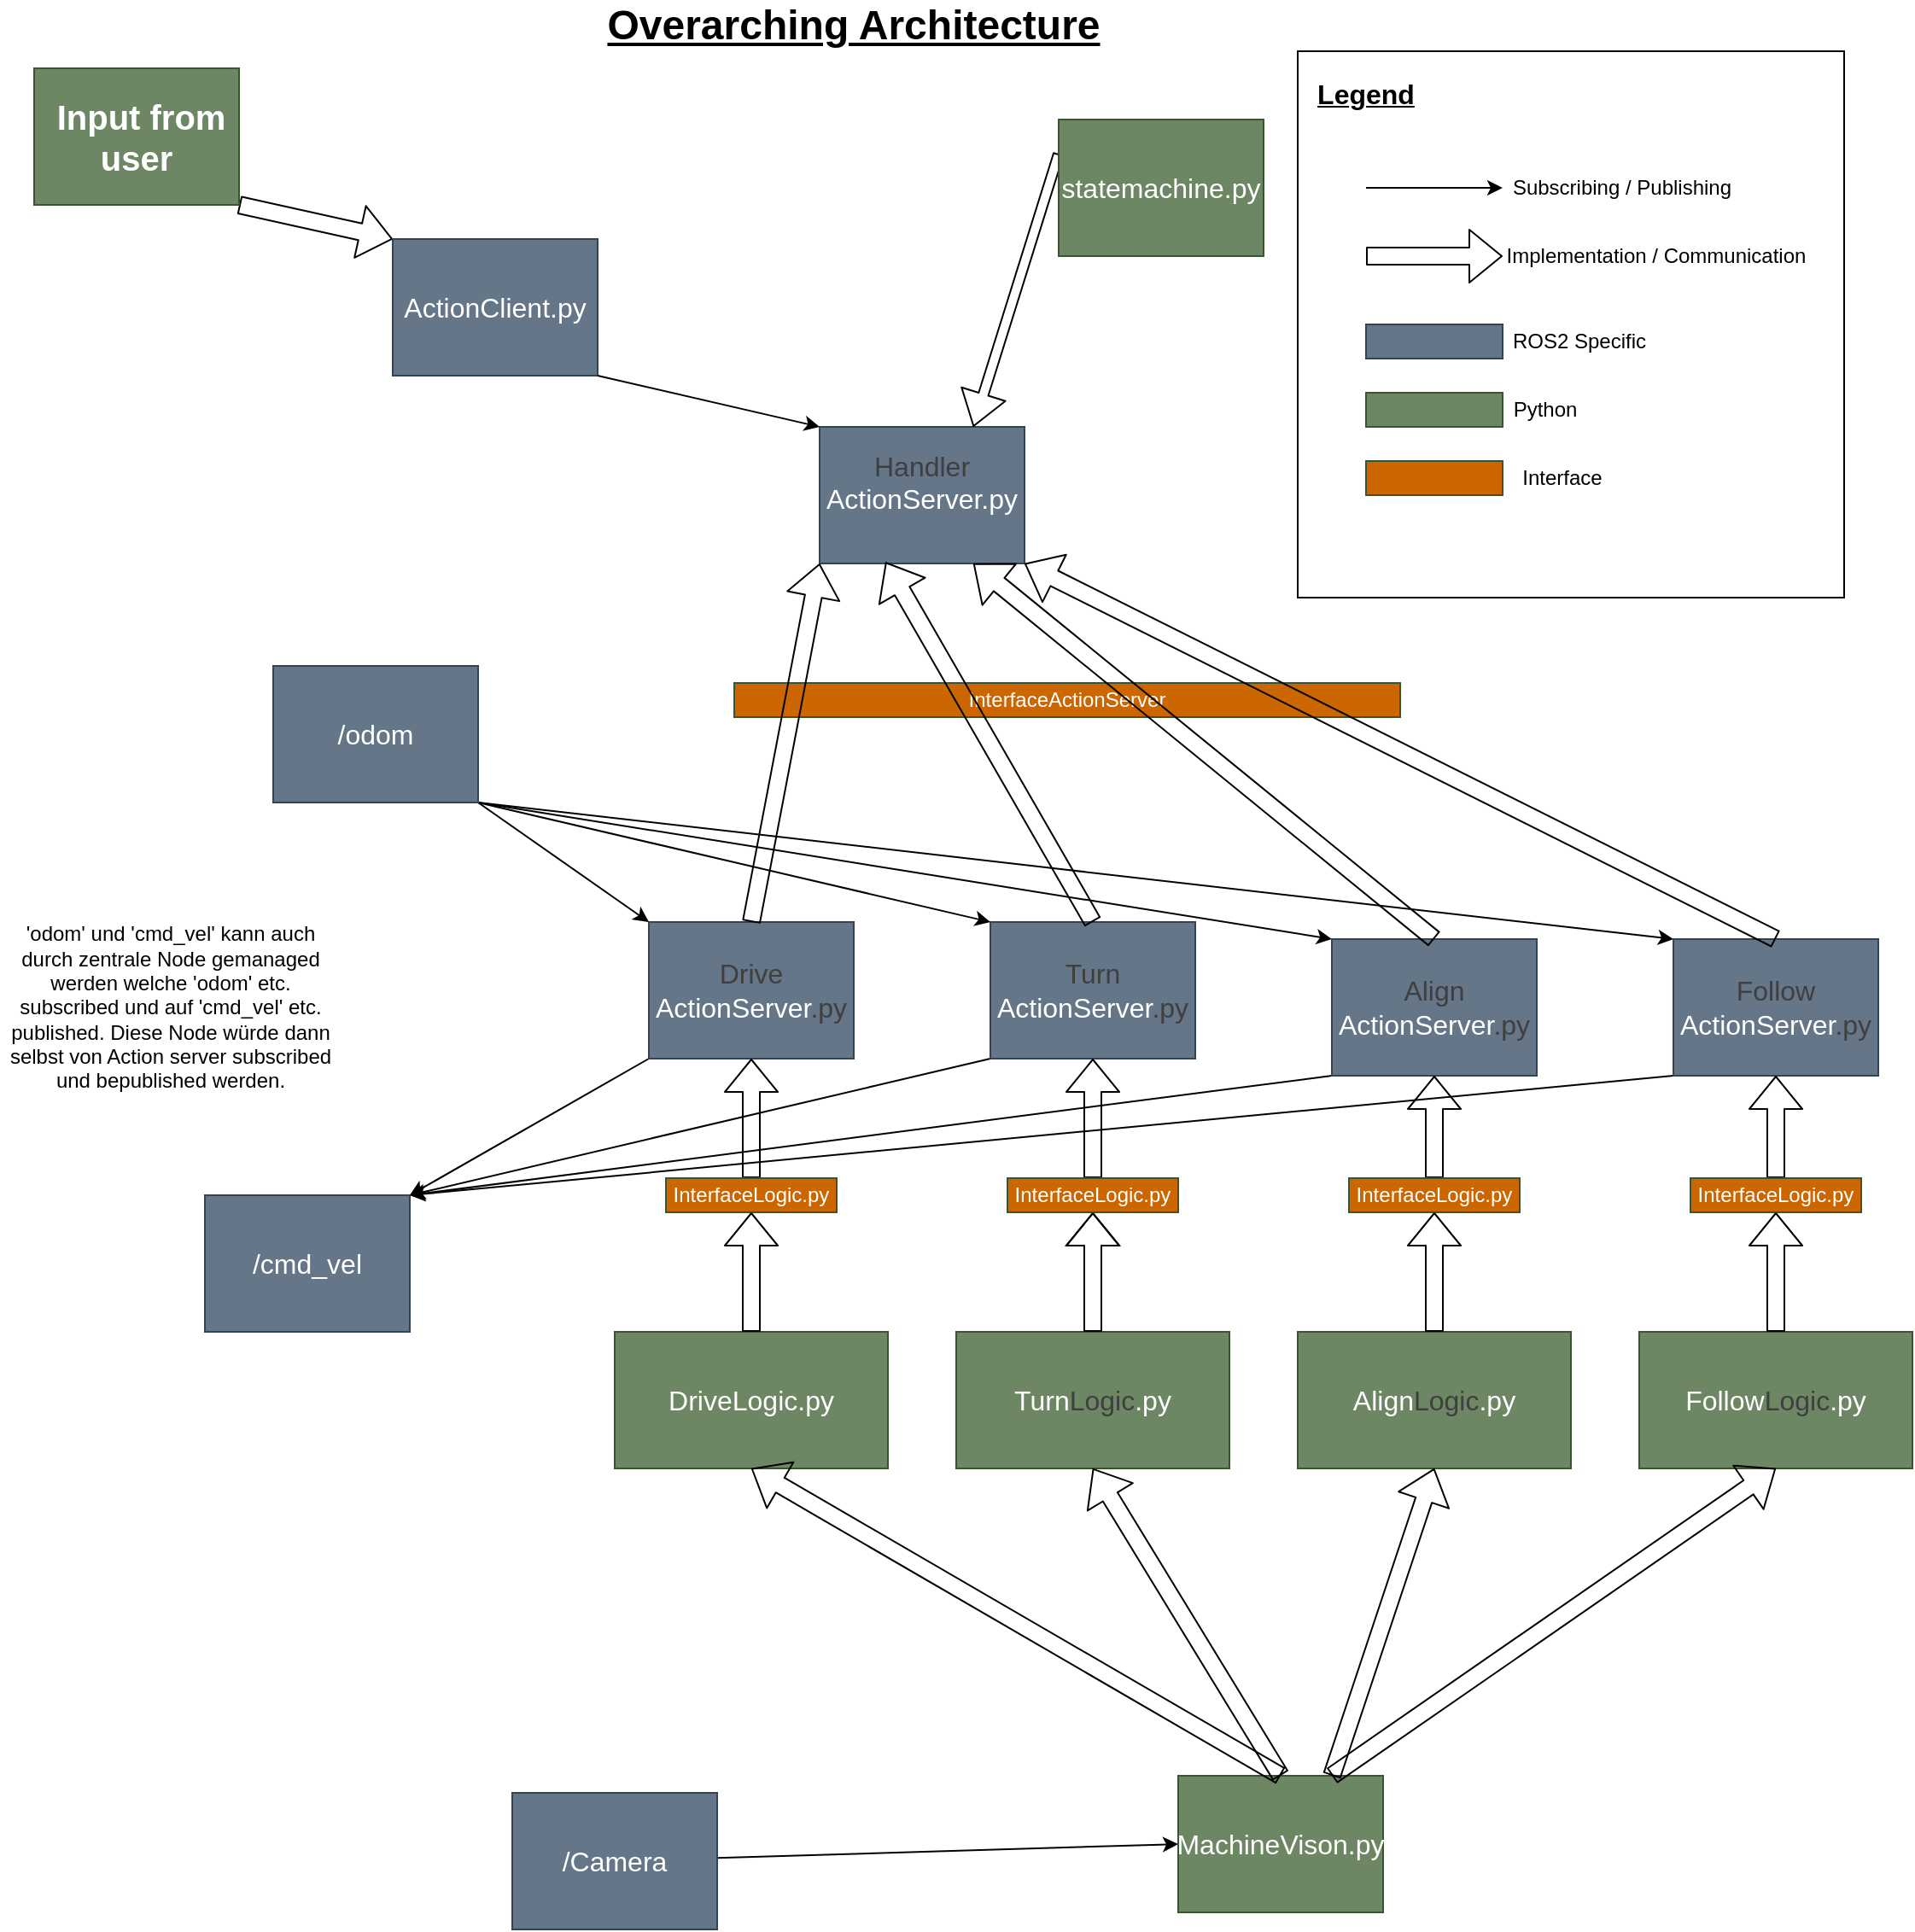 <mxfile>
    <diagram id="gtKjTpJzurGY9o9Cmban" name="Overarching System">
        <mxGraphModel dx="1263" dy="534" grid="1" gridSize="10" guides="1" tooltips="1" connect="1" arrows="1" fold="1" page="1" pageScale="1" pageWidth="1169" pageHeight="827" math="0" shadow="0">
            <root>
                <mxCell id="0"/>
                <mxCell id="1" parent="0"/>
                <mxCell id="54" value="" style="rounded=0;whiteSpace=wrap;html=1;fillColor=none;" parent="1" vertex="1">
                    <mxGeometry x="840" y="40" width="320" height="320" as="geometry"/>
                </mxCell>
                <mxCell id="31" style="edgeStyle=none;html=1;exitX=0;exitY=1;exitDx=0;exitDy=0;entryX=1;entryY=0;entryDx=0;entryDy=0;" parent="1" source="2" target="7" edge="1">
                    <mxGeometry relative="1" as="geometry"/>
                </mxCell>
                <mxCell id="2" value="&lt;div&gt;&lt;font style=&quot;font-size: 16px;&quot;&gt;&lt;span style=&quot;color: rgb(63, 63, 63);&quot;&gt;Drive&lt;/span&gt;&lt;/font&gt;&lt;/div&gt;&lt;font style=&quot;font-size: 16px;&quot;&gt;ActionServer&lt;/font&gt;&lt;span style=&quot;color: rgb(63, 63, 63); font-size: 16px; background-color: transparent;&quot;&gt;.py&lt;/span&gt;" style="rounded=0;whiteSpace=wrap;html=1;fillColor=#647687;fontColor=#ffffff;strokeColor=#314354;" parent="1" vertex="1">
                    <mxGeometry x="460" y="550" width="120" height="80" as="geometry"/>
                </mxCell>
                <mxCell id="32" style="edgeStyle=none;html=1;exitX=0;exitY=1;exitDx=0;exitDy=0;entryX=1;entryY=0;entryDx=0;entryDy=0;" parent="1" source="3" target="7" edge="1">
                    <mxGeometry relative="1" as="geometry"/>
                </mxCell>
                <mxCell id="3" value="&lt;div&gt;&lt;font style=&quot;font-size: 16px;&quot;&gt;&lt;span style=&quot;color: rgb(63, 63, 63);&quot;&gt;Turn&lt;/span&gt;&lt;/font&gt;&lt;/div&gt;&lt;font style=&quot;font-size: 16px;&quot;&gt;ActionServer&lt;/font&gt;&lt;span style=&quot;color: rgb(63, 63, 63); font-size: 16px; background-color: transparent;&quot;&gt;.py&lt;/span&gt;" style="rounded=0;whiteSpace=wrap;html=1;fillColor=#647687;fontColor=#ffffff;strokeColor=#314354;" parent="1" vertex="1">
                    <mxGeometry x="660" y="550" width="120" height="80" as="geometry"/>
                </mxCell>
                <mxCell id="4" value="&lt;div&gt;&lt;font style=&quot;font-size: 16px;&quot;&gt;&lt;span style=&quot;color: rgb(63, 63, 63);&quot;&gt;Handler&lt;/span&gt;&lt;/font&gt;&lt;/div&gt;&lt;font style=&quot;font-size: 16px;&quot;&gt;ActionServer.py&lt;/font&gt;&lt;div&gt;&lt;br&gt;&lt;/div&gt;" style="rounded=0;whiteSpace=wrap;html=1;fillColor=#647687;fontColor=#ffffff;strokeColor=#314354;" parent="1" vertex="1">
                    <mxGeometry x="560" y="260" width="120" height="80" as="geometry"/>
                </mxCell>
                <mxCell id="7" value="&lt;span style=&quot;font-size: 16px;&quot;&gt;/cmd_vel&lt;/span&gt;" style="rounded=0;whiteSpace=wrap;html=1;fillColor=#647687;fontColor=#ffffff;strokeColor=#314354;" parent="1" vertex="1">
                    <mxGeometry x="200" y="710" width="120" height="80" as="geometry"/>
                </mxCell>
                <mxCell id="46" style="edgeStyle=none;html=1;exitX=1;exitY=1;exitDx=0;exitDy=0;entryX=0;entryY=0;entryDx=0;entryDy=0;" parent="1" source="8" target="2" edge="1">
                    <mxGeometry relative="1" as="geometry"/>
                </mxCell>
                <mxCell id="47" style="edgeStyle=none;html=1;exitX=1;exitY=1;exitDx=0;exitDy=0;entryX=0;entryY=0;entryDx=0;entryDy=0;" parent="1" source="8" target="3" edge="1">
                    <mxGeometry relative="1" as="geometry"/>
                </mxCell>
                <mxCell id="123" style="edgeStyle=none;html=1;exitX=1;exitY=1;exitDx=0;exitDy=0;entryX=0;entryY=0;entryDx=0;entryDy=0;" parent="1" source="8" target="76" edge="1">
                    <mxGeometry relative="1" as="geometry"/>
                </mxCell>
                <mxCell id="124" style="edgeStyle=none;html=1;entryX=0;entryY=0;entryDx=0;entryDy=0;" parent="1" target="98" edge="1">
                    <mxGeometry relative="1" as="geometry">
                        <mxPoint x="360" y="480" as="sourcePoint"/>
                    </mxGeometry>
                </mxCell>
                <mxCell id="8" value="&lt;span style=&quot;font-size: 16px;&quot;&gt;/odom&lt;/span&gt;" style="rounded=0;whiteSpace=wrap;html=1;fillColor=#647687;fontColor=#ffffff;strokeColor=#314354;" parent="1" vertex="1">
                    <mxGeometry x="240" y="400" width="120" height="80" as="geometry"/>
                </mxCell>
                <mxCell id="10" value="&lt;span style=&quot;font-size: 16px;&quot;&gt;Turn&lt;/span&gt;&lt;span style=&quot;color: rgb(63, 63, 63); font-size: 16px;&quot;&gt;Logic&lt;/span&gt;&lt;span style=&quot;font-size: 16px;&quot;&gt;.py&lt;/span&gt;" style="rounded=0;whiteSpace=wrap;html=1;fillColor=#6d8764;fontColor=#ffffff;strokeColor=#3A5431;" parent="1" vertex="1">
                    <mxGeometry x="640" y="790" width="160" height="80" as="geometry"/>
                </mxCell>
                <mxCell id="38" style="edgeStyle=none;html=1;exitX=0;exitY=0.25;exitDx=0;exitDy=0;entryX=0.75;entryY=0;entryDx=0;entryDy=0;shape=flexArrow;width=5.882;endSize=6.176;" parent="1" source="12" target="4" edge="1">
                    <mxGeometry relative="1" as="geometry"/>
                </mxCell>
                <mxCell id="12" value="&lt;span style=&quot;font-size: 16px;&quot;&gt;statemachine.py&lt;/span&gt;" style="rounded=0;whiteSpace=wrap;html=1;fillColor=#6d8764;fontColor=#ffffff;strokeColor=#3A5431;" parent="1" vertex="1">
                    <mxGeometry x="700" y="80" width="120" height="80" as="geometry"/>
                </mxCell>
                <mxCell id="24" value="&lt;font style=&quot;font-size: 24px;&quot;&gt;&lt;b style=&quot;&quot;&gt;&lt;u style=&quot;&quot;&gt;Overarching Architecture&lt;/u&gt;&lt;/b&gt;&lt;/font&gt;" style="text;html=1;align=center;verticalAlign=middle;whiteSpace=wrap;rounded=0;" parent="1" vertex="1">
                    <mxGeometry x="400" y="10" width="360" height="30" as="geometry"/>
                </mxCell>
                <mxCell id="82" style="edgeStyle=none;html=1;entryX=0;entryY=0.5;entryDx=0;entryDy=0;" parent="1" source="39" target="40" edge="1">
                    <mxGeometry relative="1" as="geometry"/>
                </mxCell>
                <mxCell id="39" value="&lt;span style=&quot;font-size: 16px;&quot;&gt;/Camera&lt;/span&gt;" style="rounded=0;whiteSpace=wrap;html=1;fillColor=#647687;fontColor=#ffffff;strokeColor=#314354;" parent="1" vertex="1">
                    <mxGeometry x="380" y="1060" width="120" height="80" as="geometry"/>
                </mxCell>
                <mxCell id="40" value="&lt;span style=&quot;font-size: 16px;&quot;&gt;MachineVison.py&lt;/span&gt;" style="rounded=0;whiteSpace=wrap;html=1;fillColor=#6d8764;fontColor=#ffffff;strokeColor=#3A5431;" parent="1" vertex="1">
                    <mxGeometry x="770" y="1050" width="120" height="80" as="geometry"/>
                </mxCell>
                <mxCell id="48" style="edgeStyle=none;html=1;" parent="1" edge="1">
                    <mxGeometry relative="1" as="geometry">
                        <mxPoint x="880" y="120" as="sourcePoint"/>
                        <mxPoint x="960" y="120" as="targetPoint"/>
                    </mxGeometry>
                </mxCell>
                <mxCell id="49" value="&lt;b&gt;&lt;u&gt;&lt;font style=&quot;font-size: 16px;&quot;&gt;Legend&lt;/font&gt;&lt;/u&gt;&lt;/b&gt;" style="text;html=1;align=center;verticalAlign=middle;whiteSpace=wrap;rounded=0;" parent="1" vertex="1">
                    <mxGeometry x="850" y="50" width="60" height="30" as="geometry"/>
                </mxCell>
                <mxCell id="50" value="Subscribing / Publishing" style="text;html=1;align=center;verticalAlign=middle;whiteSpace=wrap;rounded=0;" parent="1" vertex="1">
                    <mxGeometry x="960" y="100" width="140" height="40" as="geometry"/>
                </mxCell>
                <mxCell id="51" style="edgeStyle=none;html=1;shape=flexArrow;" parent="1" edge="1">
                    <mxGeometry relative="1" as="geometry">
                        <mxPoint x="880" y="160" as="sourcePoint"/>
                        <mxPoint x="960" y="160" as="targetPoint"/>
                    </mxGeometry>
                </mxCell>
                <mxCell id="52" value="Implementation / Communication" style="text;html=1;align=center;verticalAlign=middle;whiteSpace=wrap;rounded=0;" parent="1" vertex="1">
                    <mxGeometry x="960" y="140" width="180" height="40" as="geometry"/>
                </mxCell>
                <mxCell id="58" style="edgeStyle=none;html=1;exitX=1;exitY=1;exitDx=0;exitDy=0;shape=flexArrow;entryX=0;entryY=0;entryDx=0;entryDy=0;" parent="1" source="56" target="64" edge="1">
                    <mxGeometry relative="1" as="geometry">
                        <mxPoint x="390" y="320" as="targetPoint"/>
                    </mxGeometry>
                </mxCell>
                <mxCell id="56" value="&lt;font style=&quot;font-size: 20px;&quot;&gt;&lt;b&gt;&amp;nbsp;Input from user&lt;/b&gt;&lt;/font&gt;" style="rounded=0;whiteSpace=wrap;html=1;fillColor=#6d8764;fontColor=#ffffff;strokeColor=#3A5431;" parent="1" vertex="1">
                    <mxGeometry x="100" y="50" width="120" height="80" as="geometry"/>
                </mxCell>
                <mxCell id="59" value="" style="rounded=0;whiteSpace=wrap;html=1;fillColor=#647687;fontColor=#ffffff;strokeColor=#314354;" parent="1" vertex="1">
                    <mxGeometry x="880" y="200" width="80" height="20" as="geometry"/>
                </mxCell>
                <mxCell id="60" value="" style="rounded=0;whiteSpace=wrap;html=1;fillColor=#6d8764;fontColor=#ffffff;strokeColor=#3A5431;" parent="1" vertex="1">
                    <mxGeometry x="880" y="240" width="80" height="20" as="geometry"/>
                </mxCell>
                <mxCell id="61" value="ROS2 Specific" style="text;html=1;align=center;verticalAlign=middle;whiteSpace=wrap;rounded=0;" parent="1" vertex="1">
                    <mxGeometry x="960" y="190" width="90" height="40" as="geometry"/>
                </mxCell>
                <mxCell id="62" value="Python" style="text;html=1;align=center;verticalAlign=middle;whiteSpace=wrap;rounded=0;" parent="1" vertex="1">
                    <mxGeometry x="950" y="230" width="70" height="40" as="geometry"/>
                </mxCell>
                <mxCell id="63" value="&#39;odom&#39; und &#39;cmd_vel&#39; kann auch durch zentrale Node gemanaged werden welche &#39;odom&#39; etc. subscribed und auf &#39;cmd_vel&#39; etc. published. Diese Node würde dann selbst von Action server subscribed und bepublished werden." style="text;html=1;align=center;verticalAlign=middle;whiteSpace=wrap;rounded=0;" parent="1" vertex="1">
                    <mxGeometry x="80" y="550" width="200" height="100" as="geometry"/>
                </mxCell>
                <mxCell id="64" value="&lt;span style=&quot;font-size: 16px;&quot;&gt;ActionClient.py&lt;/span&gt;" style="rounded=0;whiteSpace=wrap;html=1;fillColor=#647687;fontColor=#ffffff;strokeColor=#314354;" parent="1" vertex="1">
                    <mxGeometry x="310" y="150" width="120" height="80" as="geometry"/>
                </mxCell>
                <mxCell id="66" style="edgeStyle=none;html=1;exitX=1;exitY=1;exitDx=0;exitDy=0;entryX=0;entryY=0;entryDx=0;entryDy=0;" parent="1" source="64" target="4" edge="1">
                    <mxGeometry relative="1" as="geometry">
                        <mxPoint x="410" y="350" as="sourcePoint"/>
                        <mxPoint x="490" y="350" as="targetPoint"/>
                    </mxGeometry>
                </mxCell>
                <mxCell id="68" style="edgeStyle=none;html=1;shape=flexArrow;entryX=0.5;entryY=1;entryDx=0;entryDy=0;exitX=0.5;exitY=0;exitDx=0;exitDy=0;" parent="1" source="126" target="3" edge="1">
                    <mxGeometry relative="1" as="geometry">
                        <mxPoint x="730" y="670" as="sourcePoint"/>
                        <mxPoint x="790" y="680" as="targetPoint"/>
                    </mxGeometry>
                </mxCell>
                <mxCell id="69" style="edgeStyle=none;html=1;shape=flexArrow;entryX=0.5;entryY=1;entryDx=0;entryDy=0;exitX=0.5;exitY=0;exitDx=0;exitDy=0;" parent="1" source="92" target="2" edge="1">
                    <mxGeometry relative="1" as="geometry">
                        <mxPoint x="590" y="710" as="sourcePoint"/>
                        <mxPoint x="520" y="720" as="targetPoint"/>
                    </mxGeometry>
                </mxCell>
                <mxCell id="73" value="&lt;span style=&quot;font-size: 16px;&quot;&gt;DriveLogic.py&lt;/span&gt;" style="rounded=0;whiteSpace=wrap;html=1;fillColor=#6d8764;fontColor=#ffffff;strokeColor=#3A5431;" parent="1" vertex="1">
                    <mxGeometry x="440" y="790" width="160" height="80" as="geometry"/>
                </mxCell>
                <mxCell id="74" value="&lt;span style=&quot;font-size: 16px;&quot;&gt;Align&lt;/span&gt;&lt;span style=&quot;color: rgb(63, 63, 63); font-size: 16px;&quot;&gt;Logic&lt;/span&gt;&lt;span style=&quot;font-size: 16px;&quot;&gt;.py&lt;/span&gt;" style="rounded=0;whiteSpace=wrap;html=1;fillColor=#6d8764;fontColor=#ffffff;strokeColor=#3A5431;" parent="1" vertex="1">
                    <mxGeometry x="840" y="790" width="160" height="80" as="geometry"/>
                </mxCell>
                <mxCell id="111" style="edgeStyle=none;html=1;exitX=0;exitY=1;exitDx=0;exitDy=0;entryX=1;entryY=0;entryDx=0;entryDy=0;" parent="1" source="76" target="7" edge="1">
                    <mxGeometry relative="1" as="geometry"/>
                </mxCell>
                <mxCell id="76" value="&lt;font style=&quot;font-size: 16px;&quot;&gt;&lt;span style=&quot;color: rgb(63, 63, 63);&quot;&gt;Align&lt;/span&gt;&lt;/font&gt;&lt;div&gt;&lt;font style=&quot;font-size: 16px;&quot;&gt;ActionServer&lt;/font&gt;&lt;span style=&quot;color: rgb(63, 63, 63); font-size: 16px; background-color: transparent;&quot;&gt;.py&lt;/span&gt;&lt;/div&gt;" style="rounded=0;whiteSpace=wrap;html=1;fillColor=#647687;fontColor=#ffffff;strokeColor=#314354;" parent="1" vertex="1">
                    <mxGeometry x="860" y="560" width="120" height="80" as="geometry"/>
                </mxCell>
                <mxCell id="78" style="edgeStyle=none;html=1;shape=flexArrow;entryX=0.5;entryY=1;entryDx=0;entryDy=0;exitX=0.5;exitY=0;exitDx=0;exitDy=0;" parent="1" source="128" target="76" edge="1">
                    <mxGeometry relative="1" as="geometry">
                        <mxPoint x="930" y="700" as="sourcePoint"/>
                        <mxPoint x="970" y="680" as="targetPoint"/>
                    </mxGeometry>
                </mxCell>
                <mxCell id="88" value="" style="rounded=0;whiteSpace=wrap;html=1;fillColor=#CC6600;fontColor=#ffffff;strokeColor=#3A5431;" parent="1" vertex="1">
                    <mxGeometry x="880" y="280" width="80" height="20" as="geometry"/>
                </mxCell>
                <mxCell id="91" value="Interface" style="text;html=1;align=center;verticalAlign=middle;whiteSpace=wrap;rounded=0;" parent="1" vertex="1">
                    <mxGeometry x="960" y="270" width="70" height="40" as="geometry"/>
                </mxCell>
                <mxCell id="93" value="" style="edgeStyle=none;html=1;shape=flexArrow;entryX=0.5;entryY=1;entryDx=0;entryDy=0;" parent="1" source="73" target="92" edge="1">
                    <mxGeometry relative="1" as="geometry">
                        <mxPoint x="520" y="730" as="sourcePoint"/>
                        <mxPoint x="520" y="640" as="targetPoint"/>
                    </mxGeometry>
                </mxCell>
                <mxCell id="92" value="InterfaceLogic.py" style="rounded=0;whiteSpace=wrap;html=1;fillColor=#CC6600;fontColor=#ffffff;strokeColor=#3A5431;" parent="1" vertex="1">
                    <mxGeometry x="470" y="700" width="100" height="20" as="geometry"/>
                </mxCell>
                <mxCell id="95" value="" style="edgeStyle=none;html=1;shape=flexArrow;entryX=0.5;entryY=1;entryDx=0;entryDy=0;" parent="1" source="10" target="126" edge="1">
                    <mxGeometry relative="1" as="geometry">
                        <mxPoint x="720" y="730" as="sourcePoint"/>
                        <mxPoint x="730" y="730" as="targetPoint"/>
                        <Array as="points">
                            <mxPoint x="720" y="750"/>
                        </Array>
                    </mxGeometry>
                </mxCell>
                <mxCell id="97" value="" style="edgeStyle=none;html=1;shape=flexArrow;exitX=0.5;exitY=0;exitDx=0;exitDy=0;" parent="1" source="74" target="128" edge="1">
                    <mxGeometry relative="1" as="geometry">
                        <mxPoint x="920" y="730" as="sourcePoint"/>
                        <mxPoint x="920" y="750" as="targetPoint"/>
                    </mxGeometry>
                </mxCell>
                <mxCell id="112" style="edgeStyle=none;html=1;exitX=0;exitY=1;exitDx=0;exitDy=0;entryX=1;entryY=0;entryDx=0;entryDy=0;" parent="1" source="98" target="7" edge="1">
                    <mxGeometry relative="1" as="geometry"/>
                </mxCell>
                <mxCell id="98" value="&lt;font style=&quot;font-size: 16px;&quot;&gt;&lt;span style=&quot;color: rgb(63, 63, 63);&quot;&gt;Follow&lt;/span&gt;&lt;/font&gt;&lt;div&gt;&lt;font style=&quot;font-size: 16px;&quot;&gt;ActionServer&lt;/font&gt;&lt;span style=&quot;color: rgb(63, 63, 63); font-size: 16px; background-color: transparent;&quot;&gt;.py&lt;/span&gt;&lt;/div&gt;" style="rounded=0;whiteSpace=wrap;html=1;fillColor=#647687;fontColor=#ffffff;strokeColor=#314354;" parent="1" vertex="1">
                    <mxGeometry x="1060" y="560" width="120" height="80" as="geometry"/>
                </mxCell>
                <mxCell id="99" value="&lt;span style=&quot;font-size: 16px;&quot;&gt;Follow&lt;/span&gt;&lt;span style=&quot;color: rgb(63, 63, 63); font-size: 16px;&quot;&gt;Logic&lt;/span&gt;&lt;span style=&quot;font-size: 16px;&quot;&gt;.py&lt;/span&gt;" style="rounded=0;whiteSpace=wrap;html=1;fillColor=#6d8764;fontColor=#ffffff;strokeColor=#3A5431;" parent="1" vertex="1">
                    <mxGeometry x="1040" y="790" width="160" height="80" as="geometry"/>
                </mxCell>
                <mxCell id="100" style="edgeStyle=none;html=1;shape=flexArrow;exitX=0.5;exitY=0;exitDx=0;exitDy=0;entryX=0.5;entryY=1;entryDx=0;entryDy=0;" parent="1" source="129" target="98" edge="1">
                    <mxGeometry relative="1" as="geometry">
                        <mxPoint x="1120" y="710" as="sourcePoint"/>
                        <mxPoint x="1100" y="650" as="targetPoint"/>
                    </mxGeometry>
                </mxCell>
                <mxCell id="108" value="InterfaceActionServer" style="rounded=0;whiteSpace=wrap;html=1;fillColor=#CC6600;fontColor=#ffffff;strokeColor=#3A5431;" parent="1" vertex="1">
                    <mxGeometry x="510" y="410" width="390" height="20" as="geometry"/>
                </mxCell>
                <mxCell id="109" value="" style="edgeStyle=none;html=1;shape=flexArrow;exitX=0.5;exitY=0;exitDx=0;exitDy=0;entryX=0.5;entryY=1;entryDx=0;entryDy=0;" parent="1" source="99" target="129" edge="1">
                    <mxGeometry relative="1" as="geometry">
                        <mxPoint x="1120" y="790" as="sourcePoint"/>
                        <mxPoint x="1120" y="730" as="targetPoint"/>
                    </mxGeometry>
                </mxCell>
                <mxCell id="114" style="edgeStyle=none;html=1;shape=flexArrow;exitX=0.5;exitY=0;exitDx=0;exitDy=0;entryX=0.5;entryY=1;entryDx=0;entryDy=0;" parent="1" source="40" target="73" edge="1">
                    <mxGeometry relative="1" as="geometry">
                        <mxPoint x="800" y="960" as="sourcePoint"/>
                        <mxPoint x="880" y="960" as="targetPoint"/>
                    </mxGeometry>
                </mxCell>
                <mxCell id="115" style="edgeStyle=none;html=1;shape=flexArrow;exitX=0.5;exitY=0;exitDx=0;exitDy=0;entryX=0.5;entryY=1;entryDx=0;entryDy=0;" parent="1" source="40" target="10" edge="1">
                    <mxGeometry relative="1" as="geometry">
                        <mxPoint x="830" y="990" as="sourcePoint"/>
                        <mxPoint x="910" y="990" as="targetPoint"/>
                    </mxGeometry>
                </mxCell>
                <mxCell id="116" style="edgeStyle=none;html=1;shape=flexArrow;exitX=0.75;exitY=0;exitDx=0;exitDy=0;entryX=0.5;entryY=1;entryDx=0;entryDy=0;" parent="1" source="40" target="74" edge="1">
                    <mxGeometry relative="1" as="geometry">
                        <mxPoint x="900" y="950" as="sourcePoint"/>
                        <mxPoint x="980" y="950" as="targetPoint"/>
                    </mxGeometry>
                </mxCell>
                <mxCell id="117" style="edgeStyle=none;html=1;shape=flexArrow;exitX=0.75;exitY=0;exitDx=0;exitDy=0;entryX=0.5;entryY=1;entryDx=0;entryDy=0;" parent="1" source="40" target="99" edge="1">
                    <mxGeometry relative="1" as="geometry">
                        <mxPoint x="900" y="1020" as="sourcePoint"/>
                        <mxPoint x="980" y="1020" as="targetPoint"/>
                    </mxGeometry>
                </mxCell>
                <mxCell id="119" style="edgeStyle=none;html=1;shape=flexArrow;exitX=0.5;exitY=0;exitDx=0;exitDy=0;entryX=0;entryY=1;entryDx=0;entryDy=0;" parent="1" source="2" target="4" edge="1">
                    <mxGeometry relative="1" as="geometry">
                        <mxPoint x="620" y="460" as="sourcePoint"/>
                        <mxPoint x="700" y="460" as="targetPoint"/>
                    </mxGeometry>
                </mxCell>
                <mxCell id="120" style="edgeStyle=none;html=1;shape=flexArrow;exitX=0.5;exitY=0;exitDx=0;exitDy=0;entryX=0.322;entryY=0.99;entryDx=0;entryDy=0;entryPerimeter=0;" parent="1" source="3" target="4" edge="1">
                    <mxGeometry relative="1" as="geometry">
                        <mxPoint x="820" y="410" as="sourcePoint"/>
                        <mxPoint x="900" y="410" as="targetPoint"/>
                    </mxGeometry>
                </mxCell>
                <mxCell id="121" style="edgeStyle=none;html=1;shape=flexArrow;exitX=0.5;exitY=0;exitDx=0;exitDy=0;entryX=0.75;entryY=1;entryDx=0;entryDy=0;" parent="1" source="76" target="4" edge="1">
                    <mxGeometry relative="1" as="geometry">
                        <mxPoint x="890" y="490" as="sourcePoint"/>
                        <mxPoint x="970" y="490" as="targetPoint"/>
                    </mxGeometry>
                </mxCell>
                <mxCell id="122" style="edgeStyle=none;html=1;shape=flexArrow;exitX=0.5;exitY=0;exitDx=0;exitDy=0;entryX=1;entryY=1;entryDx=0;entryDy=0;" parent="1" source="98" target="4" edge="1">
                    <mxGeometry relative="1" as="geometry">
                        <mxPoint x="980" y="470" as="sourcePoint"/>
                        <mxPoint x="1060" y="470" as="targetPoint"/>
                    </mxGeometry>
                </mxCell>
                <mxCell id="126" value="InterfaceLogic.py" style="rounded=0;whiteSpace=wrap;html=1;fillColor=#CC6600;fontColor=#ffffff;strokeColor=#3A5431;" vertex="1" parent="1">
                    <mxGeometry x="670" y="700" width="100" height="20" as="geometry"/>
                </mxCell>
                <mxCell id="128" value="InterfaceLogic.py" style="rounded=0;whiteSpace=wrap;html=1;fillColor=#CC6600;fontColor=#ffffff;strokeColor=#3A5431;" vertex="1" parent="1">
                    <mxGeometry x="870" y="700" width="100" height="20" as="geometry"/>
                </mxCell>
                <mxCell id="129" value="InterfaceLogic.py" style="rounded=0;whiteSpace=wrap;html=1;fillColor=#CC6600;fontColor=#ffffff;strokeColor=#3A5431;" vertex="1" parent="1">
                    <mxGeometry x="1070" y="700" width="100" height="20" as="geometry"/>
                </mxCell>
            </root>
        </mxGraphModel>
    </diagram>
</mxfile>